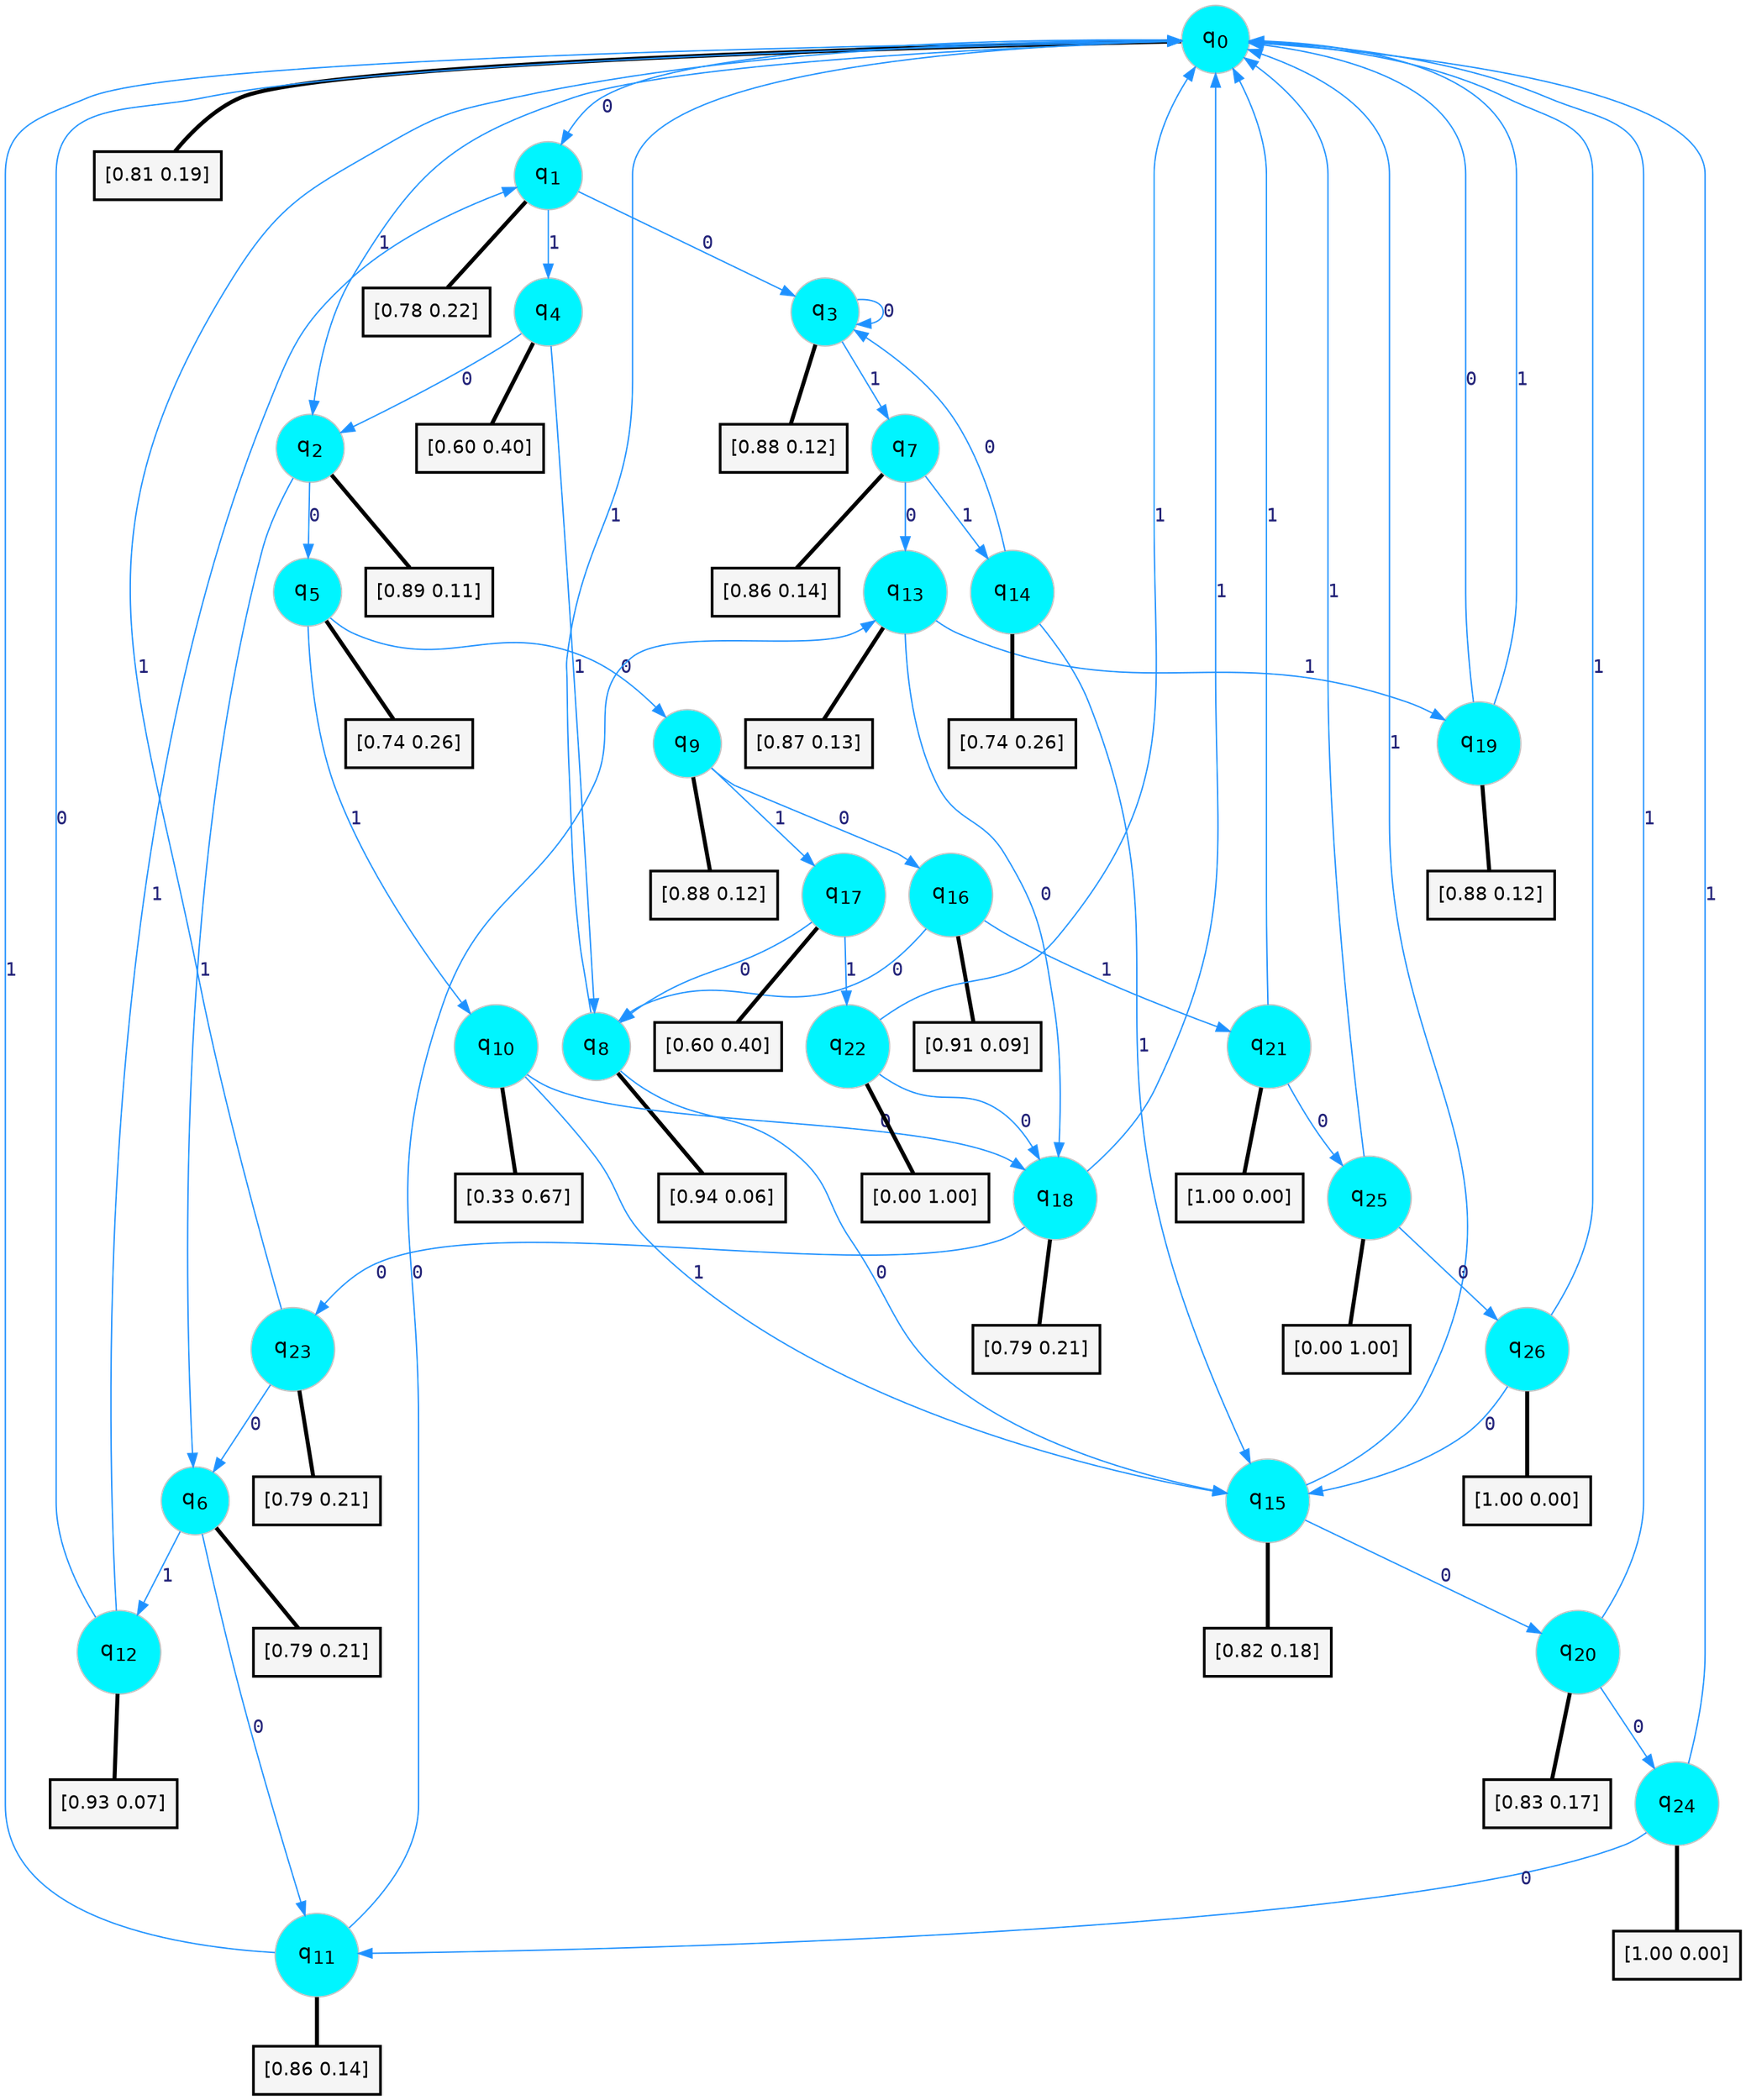 digraph G {
graph [
bgcolor=transparent, dpi=300, rankdir=TD, size="40,25"];
node [
color=gray, fillcolor=turquoise1, fontcolor=black, fontname=Helvetica, fontsize=16, fontweight=bold, shape=circle, style=filled];
edge [
arrowsize=1, color=dodgerblue1, fontcolor=midnightblue, fontname=courier, fontweight=bold, penwidth=1, style=solid, weight=20];
0[label=<q<SUB>0</SUB>>];
1[label=<q<SUB>1</SUB>>];
2[label=<q<SUB>2</SUB>>];
3[label=<q<SUB>3</SUB>>];
4[label=<q<SUB>4</SUB>>];
5[label=<q<SUB>5</SUB>>];
6[label=<q<SUB>6</SUB>>];
7[label=<q<SUB>7</SUB>>];
8[label=<q<SUB>8</SUB>>];
9[label=<q<SUB>9</SUB>>];
10[label=<q<SUB>10</SUB>>];
11[label=<q<SUB>11</SUB>>];
12[label=<q<SUB>12</SUB>>];
13[label=<q<SUB>13</SUB>>];
14[label=<q<SUB>14</SUB>>];
15[label=<q<SUB>15</SUB>>];
16[label=<q<SUB>16</SUB>>];
17[label=<q<SUB>17</SUB>>];
18[label=<q<SUB>18</SUB>>];
19[label=<q<SUB>19</SUB>>];
20[label=<q<SUB>20</SUB>>];
21[label=<q<SUB>21</SUB>>];
22[label=<q<SUB>22</SUB>>];
23[label=<q<SUB>23</SUB>>];
24[label=<q<SUB>24</SUB>>];
25[label=<q<SUB>25</SUB>>];
26[label=<q<SUB>26</SUB>>];
27[label="[0.81 0.19]", shape=box,fontcolor=black, fontname=Helvetica, fontsize=14, penwidth=2, fillcolor=whitesmoke,color=black];
28[label="[0.78 0.22]", shape=box,fontcolor=black, fontname=Helvetica, fontsize=14, penwidth=2, fillcolor=whitesmoke,color=black];
29[label="[0.89 0.11]", shape=box,fontcolor=black, fontname=Helvetica, fontsize=14, penwidth=2, fillcolor=whitesmoke,color=black];
30[label="[0.88 0.12]", shape=box,fontcolor=black, fontname=Helvetica, fontsize=14, penwidth=2, fillcolor=whitesmoke,color=black];
31[label="[0.60 0.40]", shape=box,fontcolor=black, fontname=Helvetica, fontsize=14, penwidth=2, fillcolor=whitesmoke,color=black];
32[label="[0.74 0.26]", shape=box,fontcolor=black, fontname=Helvetica, fontsize=14, penwidth=2, fillcolor=whitesmoke,color=black];
33[label="[0.79 0.21]", shape=box,fontcolor=black, fontname=Helvetica, fontsize=14, penwidth=2, fillcolor=whitesmoke,color=black];
34[label="[0.86 0.14]", shape=box,fontcolor=black, fontname=Helvetica, fontsize=14, penwidth=2, fillcolor=whitesmoke,color=black];
35[label="[0.94 0.06]", shape=box,fontcolor=black, fontname=Helvetica, fontsize=14, penwidth=2, fillcolor=whitesmoke,color=black];
36[label="[0.88 0.12]", shape=box,fontcolor=black, fontname=Helvetica, fontsize=14, penwidth=2, fillcolor=whitesmoke,color=black];
37[label="[0.33 0.67]", shape=box,fontcolor=black, fontname=Helvetica, fontsize=14, penwidth=2, fillcolor=whitesmoke,color=black];
38[label="[0.86 0.14]", shape=box,fontcolor=black, fontname=Helvetica, fontsize=14, penwidth=2, fillcolor=whitesmoke,color=black];
39[label="[0.93 0.07]", shape=box,fontcolor=black, fontname=Helvetica, fontsize=14, penwidth=2, fillcolor=whitesmoke,color=black];
40[label="[0.87 0.13]", shape=box,fontcolor=black, fontname=Helvetica, fontsize=14, penwidth=2, fillcolor=whitesmoke,color=black];
41[label="[0.74 0.26]", shape=box,fontcolor=black, fontname=Helvetica, fontsize=14, penwidth=2, fillcolor=whitesmoke,color=black];
42[label="[0.82 0.18]", shape=box,fontcolor=black, fontname=Helvetica, fontsize=14, penwidth=2, fillcolor=whitesmoke,color=black];
43[label="[0.91 0.09]", shape=box,fontcolor=black, fontname=Helvetica, fontsize=14, penwidth=2, fillcolor=whitesmoke,color=black];
44[label="[0.60 0.40]", shape=box,fontcolor=black, fontname=Helvetica, fontsize=14, penwidth=2, fillcolor=whitesmoke,color=black];
45[label="[0.79 0.21]", shape=box,fontcolor=black, fontname=Helvetica, fontsize=14, penwidth=2, fillcolor=whitesmoke,color=black];
46[label="[0.88 0.12]", shape=box,fontcolor=black, fontname=Helvetica, fontsize=14, penwidth=2, fillcolor=whitesmoke,color=black];
47[label="[0.83 0.17]", shape=box,fontcolor=black, fontname=Helvetica, fontsize=14, penwidth=2, fillcolor=whitesmoke,color=black];
48[label="[1.00 0.00]", shape=box,fontcolor=black, fontname=Helvetica, fontsize=14, penwidth=2, fillcolor=whitesmoke,color=black];
49[label="[0.00 1.00]", shape=box,fontcolor=black, fontname=Helvetica, fontsize=14, penwidth=2, fillcolor=whitesmoke,color=black];
50[label="[0.79 0.21]", shape=box,fontcolor=black, fontname=Helvetica, fontsize=14, penwidth=2, fillcolor=whitesmoke,color=black];
51[label="[1.00 0.00]", shape=box,fontcolor=black, fontname=Helvetica, fontsize=14, penwidth=2, fillcolor=whitesmoke,color=black];
52[label="[0.00 1.00]", shape=box,fontcolor=black, fontname=Helvetica, fontsize=14, penwidth=2, fillcolor=whitesmoke,color=black];
53[label="[1.00 0.00]", shape=box,fontcolor=black, fontname=Helvetica, fontsize=14, penwidth=2, fillcolor=whitesmoke,color=black];
0->1 [label=0];
0->2 [label=1];
0->27 [arrowhead=none, penwidth=3,color=black];
1->3 [label=0];
1->4 [label=1];
1->28 [arrowhead=none, penwidth=3,color=black];
2->5 [label=0];
2->6 [label=1];
2->29 [arrowhead=none, penwidth=3,color=black];
3->3 [label=0];
3->7 [label=1];
3->30 [arrowhead=none, penwidth=3,color=black];
4->2 [label=0];
4->8 [label=1];
4->31 [arrowhead=none, penwidth=3,color=black];
5->9 [label=0];
5->10 [label=1];
5->32 [arrowhead=none, penwidth=3,color=black];
6->11 [label=0];
6->12 [label=1];
6->33 [arrowhead=none, penwidth=3,color=black];
7->13 [label=0];
7->14 [label=1];
7->34 [arrowhead=none, penwidth=3,color=black];
8->15 [label=0];
8->0 [label=1];
8->35 [arrowhead=none, penwidth=3,color=black];
9->16 [label=0];
9->17 [label=1];
9->36 [arrowhead=none, penwidth=3,color=black];
10->18 [label=0];
10->15 [label=1];
10->37 [arrowhead=none, penwidth=3,color=black];
11->13 [label=0];
11->0 [label=1];
11->38 [arrowhead=none, penwidth=3,color=black];
12->0 [label=0];
12->1 [label=1];
12->39 [arrowhead=none, penwidth=3,color=black];
13->18 [label=0];
13->19 [label=1];
13->40 [arrowhead=none, penwidth=3,color=black];
14->3 [label=0];
14->15 [label=1];
14->41 [arrowhead=none, penwidth=3,color=black];
15->20 [label=0];
15->0 [label=1];
15->42 [arrowhead=none, penwidth=3,color=black];
16->8 [label=0];
16->21 [label=1];
16->43 [arrowhead=none, penwidth=3,color=black];
17->8 [label=0];
17->22 [label=1];
17->44 [arrowhead=none, penwidth=3,color=black];
18->23 [label=0];
18->0 [label=1];
18->45 [arrowhead=none, penwidth=3,color=black];
19->0 [label=0];
19->0 [label=1];
19->46 [arrowhead=none, penwidth=3,color=black];
20->24 [label=0];
20->0 [label=1];
20->47 [arrowhead=none, penwidth=3,color=black];
21->25 [label=0];
21->0 [label=1];
21->48 [arrowhead=none, penwidth=3,color=black];
22->18 [label=0];
22->0 [label=1];
22->49 [arrowhead=none, penwidth=3,color=black];
23->6 [label=0];
23->0 [label=1];
23->50 [arrowhead=none, penwidth=3,color=black];
24->11 [label=0];
24->0 [label=1];
24->51 [arrowhead=none, penwidth=3,color=black];
25->26 [label=0];
25->0 [label=1];
25->52 [arrowhead=none, penwidth=3,color=black];
26->15 [label=0];
26->0 [label=1];
26->53 [arrowhead=none, penwidth=3,color=black];
}
